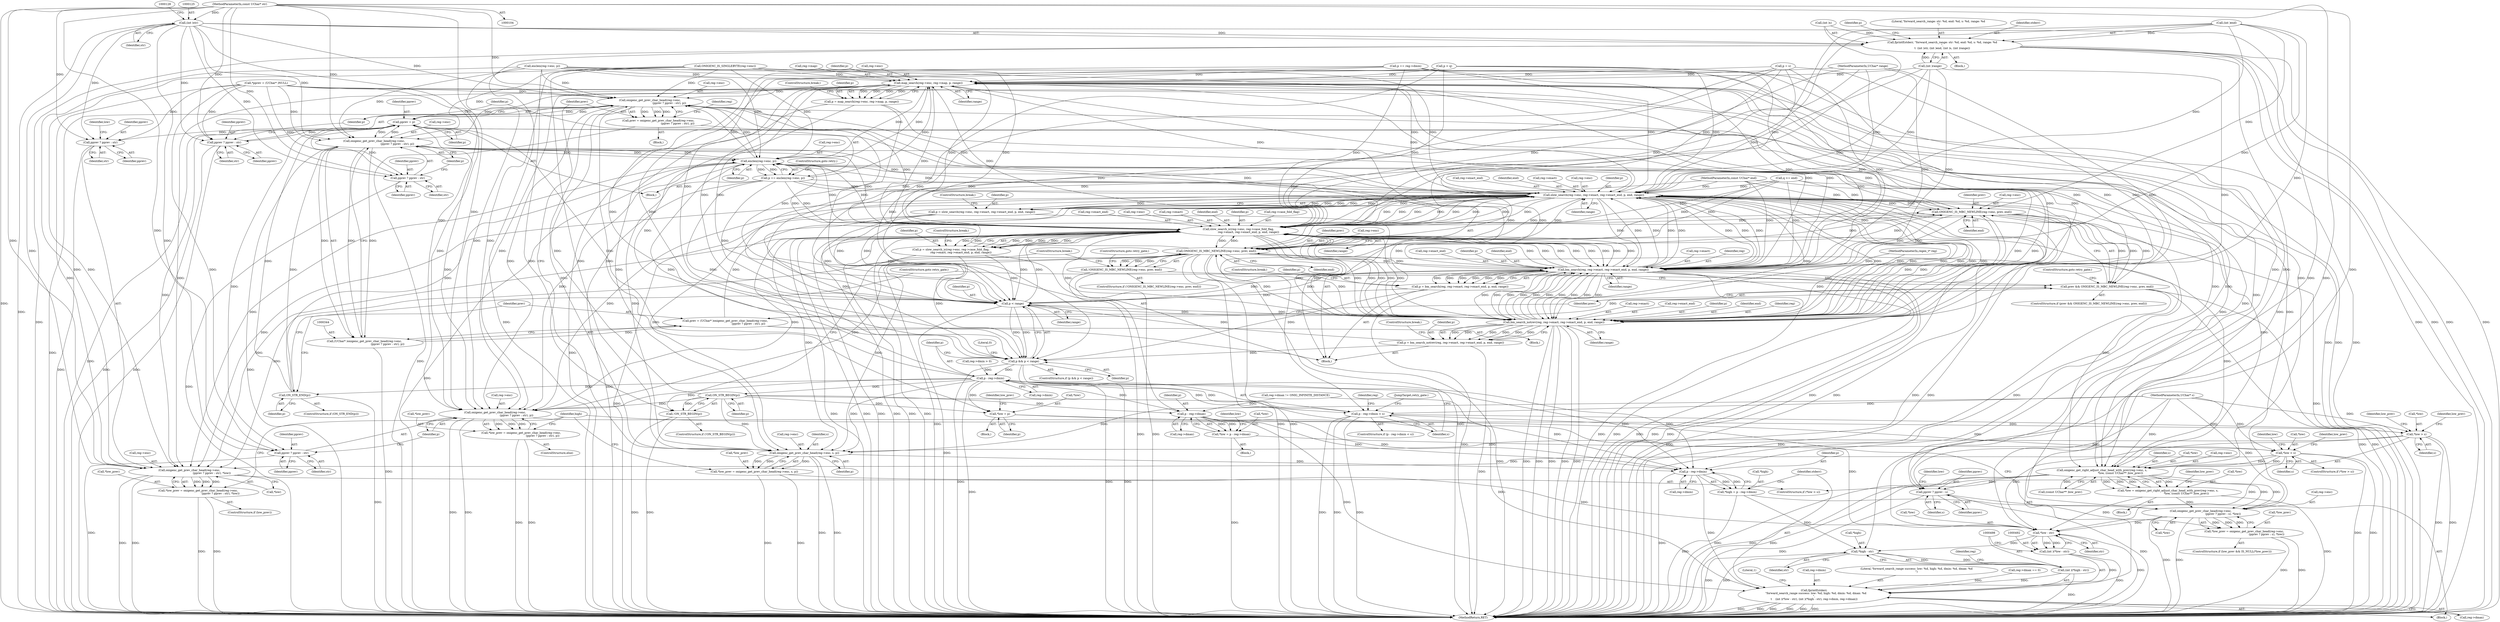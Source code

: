 digraph "1_oniguruma_b690371bbf97794b4a1d3f295d4fb9a8b05d402d@pointer" {
"1000124" [label="(Call,(int )str)"];
"1000106" [label="(MethodParameterIn,const UChar* str)"];
"1000121" [label="(Call,fprintf(stderr, \"forward_search_range: str: %d, end: %d, s: %d, range: %d\n\",\n\t  (int )str, (int )end, (int )s, (int )range))"];
"1000488" [label="(Call,fprintf(stderr,\n    \"forward_search_range success: low: %d, high: %d, dmin: %d, dmax: %d\n\",\n\t    (int )(*low - str), (int )(*high - str), reg->dmin, reg->dmax))"];
"1000317" [label="(Call,onigenc_get_prev_char_head(reg->enc,\n                                            (pprev ? pprev : str), p))"];
"1000287" [label="(Call,pprev = p)"];
"1000321" [label="(Call,pprev ? pprev : str)"];
"1000345" [label="(Call,onigenc_get_prev_char_head(reg->enc,\n                                                     (pprev ? pprev : str), p))"];
"1000292" [label="(Call,enclen(reg->enc, p))"];
"1000193" [label="(Call,slow_search(reg->enc, reg->exact, reg->exact_end, p, end, range))"];
"1000191" [label="(Call,p = slow_search(reg->enc, reg->exact, reg->exact_end, p, end, range))"];
"1000271" [label="(Call,p && p < range)"];
"1000279" [label="(Call,p - reg->dmin)"];
"1000278" [label="(Call,p - reg->dmin < s)"];
"1000382" [label="(Call,*low > s)"];
"1000389" [label="(Call,onigenc_get_prev_char_head(reg->enc, s, p))"];
"1000386" [label="(Call,*low_prev = onigenc_get_prev_char_head(reg->enc, s, p))"];
"1000483" [label="(Call,p - reg->dmin)"];
"1000480" [label="(Call,*high = p - reg->dmin)"];
"1000499" [label="(Call,*high - str)"];
"1000497" [label="(Call,(int )(*high - str))"];
"1000493" [label="(Call,*low - str)"];
"1000491" [label="(Call,(int )(*low - str))"];
"1000426" [label="(Call,*low > s)"];
"1000434" [label="(Call,onigenc_get_right_adjust_char_head_with_prev(reg->enc, s,\n                                          *low, (const UChar** )low_prev))"];
"1000431" [label="(Call,*low = onigenc_get_right_adjust_char_head_with_prev(reg->enc, s,\n                                          *low, (const UChar** )low_prev))"];
"1000453" [label="(Call,onigenc_get_prev_char_head(reg->enc,\n                                                   (pprev ? pprev : s), *low))"];
"1000450" [label="(Call,*low_prev = onigenc_get_prev_char_head(reg->enc,\n                                                   (pprev ? pprev : s), *low))"];
"1000457" [label="(Call,pprev ? pprev : s)"];
"1000470" [label="(Call,onigenc_get_prev_char_head(reg->enc,\n                                                   (pprev ? pprev : str), *low))"];
"1000467" [label="(Call,*low_prev = onigenc_get_prev_char_head(reg->enc,\n                                                   (pprev ? pprev : str), *low))"];
"1000312" [label="(Call,ON_STR_BEGIN(p))"];
"1000311" [label="(Call,!ON_STR_BEGIN(p))"];
"1000374" [label="(Call,*low = p)"];
"1000399" [label="(Call,onigenc_get_prev_char_head(reg->enc,\n                                                 (pprev ? pprev : str), p))"];
"1000396" [label="(Call,*low_prev = onigenc_get_prev_char_head(reg->enc,\n                                                 (pprev ? pprev : str), p))"];
"1000420" [label="(Call,p - reg->dmax)"];
"1000417" [label="(Call,*low = p - reg->dmax)"];
"1000338" [label="(Call,ON_STR_END(p))"];
"1000273" [label="(Call,p < range)"];
"1000210" [label="(Call,slow_search_ic(reg->enc, reg->case_fold_flag,\n                       reg->exact, reg->exact_end, p, end, range))"];
"1000208" [label="(Call,p = slow_search_ic(reg->enc, reg->case_fold_flag,\n                       reg->exact, reg->exact_end, p, end, range))"];
"1000230" [label="(Call,bm_search(reg, reg->exact, reg->exact_end, p, end, range))"];
"1000228" [label="(Call,p = bm_search(reg, reg->exact, reg->exact_end, p, end, range))"];
"1000245" [label="(Call,bm_search_notrev(reg, reg->exact, reg->exact_end, p, end, range))"];
"1000243" [label="(Call,p = bm_search_notrev(reg, reg->exact, reg->exact_end, p, end, range))"];
"1000260" [label="(Call,map_search(reg->enc, reg->map, p, range))"];
"1000258" [label="(Call,p = map_search(reg->enc, reg->map, p, range))"];
"1000328" [label="(Call,ONIGENC_IS_MBC_NEWLINE(reg->enc, prev, end))"];
"1000327" [label="(Call,!ONIGENC_IS_MBC_NEWLINE(reg->enc, prev, end))"];
"1000355" [label="(Call,prev && ONIGENC_IS_MBC_NEWLINE(reg->enc, prev, end))"];
"1000357" [label="(Call,ONIGENC_IS_MBC_NEWLINE(reg->enc, prev, end))"];
"1000290" [label="(Call,p += enclen(reg->enc, p))"];
"1000343" [label="(Call,(UChar* )onigenc_get_prev_char_head(reg->enc,\n                                                     (pprev ? pprev : str), p))"];
"1000341" [label="(Call,prev = (UChar* )onigenc_get_prev_char_head(reg->enc,\n                                                     (pprev ? pprev : str), p))"];
"1000349" [label="(Call,pprev ? pprev : str)"];
"1000403" [label="(Call,pprev ? pprev : str)"];
"1000474" [label="(Call,pprev ? pprev : str)"];
"1000315" [label="(Call,prev = onigenc_get_prev_char_head(reg->enc,\n                                            (pprev ? pprev : str), p))"];
"1000292" [label="(Call,enclen(reg->enc, p))"];
"1000326" [label="(ControlStructure,if (!ONIGENC_IS_MBC_NEWLINE(reg->enc, prev, end)))"];
"1000385" [label="(Identifier,s)"];
"1000467" [label="(Call,*low_prev = onigenc_get_prev_char_head(reg->enc,\n                                                   (pprev ? pprev : str), *low))"];
"1000243" [label="(Call,p = bm_search_notrev(reg, reg->exact, reg->exact_end, p, end, range))"];
"1000349" [label="(Call,pprev ? pprev : str)"];
"1000315" [label="(Call,prev = onigenc_get_prev_char_head(reg->enc,\n                                            (pprev ? pprev : str), p))"];
"1000258" [label="(Call,p = map_search(reg->enc, reg->map, p, range))"];
"1000462" [label="(Identifier,low)"];
"1000311" [label="(Call,!ON_STR_BEGIN(p))"];
"1000220" [label="(Call,reg->exact_end)"];
"1000362" [label="(Identifier,end)"];
"1000314" [label="(Block,)"];
"1000273" [label="(Call,p < range)"];
"1000232" [label="(Call,reg->exact)"];
"1000422" [label="(Call,reg->dmax)"];
"1000137" [label="(Identifier,p)"];
"1000270" [label="(ControlStructure,if (p && p < range))"];
"1000386" [label="(Call,*low_prev = onigenc_get_prev_char_head(reg->enc, s, p))"];
"1000381" [label="(ControlStructure,if (*low > s))"];
"1000373" [label="(Block,)"];
"1000277" [label="(ControlStructure,if (p - reg->dmin < s))"];
"1000210" [label="(Call,slow_search_ic(reg->enc, reg->case_fold_flag,\n                       reg->exact, reg->exact_end, p, end, range))"];
"1000468" [label="(Call,*low_prev)"];
"1000290" [label="(Call,p += enclen(reg->enc, p))"];
"1000271" [label="(Call,p && p < range)"];
"1000494" [label="(Call,*low)"];
"1000479" [label="(Identifier,low)"];
"1000390" [label="(Call,reg->enc)"];
"1000346" [label="(Call,reg->enc)"];
"1000460" [label="(Identifier,s)"];
"1000441" [label="(Call,(const UChar** )low_prev)"];
"1000124" [label="(Call,(int )str)"];
"1000211" [label="(Call,reg->enc)"];
"1000217" [label="(Call,reg->exact)"];
"1000404" [label="(Identifier,pprev)"];
"1000240" [label="(Identifier,range)"];
"1000461" [label="(Call,*low)"];
"1000470" [label="(Call,onigenc_get_prev_char_head(reg->enc,\n                                                   (pprev ? pprev : str), *low))"];
"1000228" [label="(Call,p = bm_search(reg, reg->exact, reg->exact_end, p, end, range))"];
"1000275" [label="(Identifier,range)"];
"1000116" [label="(Call,*pprev = (UChar* )NULL)"];
"1000241" [label="(ControlStructure,break;)"];
"1000426" [label="(Call,*low > s)"];
"1000454" [label="(Call,reg->enc)"];
"1000179" [label="(Call,enclen(reg->enc, p))"];
"1000510" [label="(Literal,1)"];
"1000313" [label="(Identifier,p)"];
"1000209" [label="(Identifier,p)"];
"1000356" [label="(Identifier,prev)"];
"1000431" [label="(Call,*low = onigenc_get_right_adjust_char_head_with_prev(reg->enc, s,\n                                          *low, (const UChar** )low_prev))"];
"1000484" [label="(Identifier,p)"];
"1000395" [label="(ControlStructure,else)"];
"1000328" [label="(Call,ONIGENC_IS_MBC_NEWLINE(reg->enc, prev, end))"];
"1000379" [label="(Identifier,low_prev)"];
"1000352" [label="(Identifier,str)"];
"1000123" [label="(Literal,\"forward_search_range: str: %d, end: %d, s: %d, range: %d\n\")"];
"1000325" [label="(Identifier,p)"];
"1000512" [label="(Literal,0)"];
"1000126" [label="(Identifier,str)"];
"1000503" [label="(Call,reg->dmin)"];
"1000287" [label="(Call,pprev = p)"];
"1000321" [label="(Call,pprev ? pprev : str)"];
"1000247" [label="(Call,reg->exact)"];
"1000334" [label="(ControlStructure,goto retry_gate;)"];
"1000335" [label="(ControlStructure,break;)"];
"1000446" [label="(Identifier,low_prev)"];
"1000297" [label="(ControlStructure,goto retry;)"];
"1000291" [label="(Identifier,p)"];
"1000513" [label="(MethodReturn,RET)"];
"1000398" [label="(Identifier,low_prev)"];
"1000496" [label="(Identifier,str)"];
"1000483" [label="(Call,p - reg->dmin)"];
"1000256" [label="(ControlStructure,break;)"];
"1000205" [label="(Identifier,range)"];
"1000206" [label="(ControlStructure,break;)"];
"1000458" [label="(Identifier,pprev)"];
"1000109" [label="(MethodParameterIn,UChar* range)"];
"1000323" [label="(Identifier,pprev)"];
"1000189" [label="(Block,)"];
"1000453" [label="(Call,onigenc_get_prev_char_head(reg->enc,\n                                                   (pprev ? pprev : s), *low))"];
"1000340" [label="(Block,)"];
"1000432" [label="(Call,*low)"];
"1000406" [label="(Identifier,str)"];
"1000457" [label="(Call,pprev ? pprev : s)"];
"1000136" [label="(Call,p = s)"];
"1000200" [label="(Call,reg->exact_end)"];
"1000488" [label="(Call,fprintf(stderr,\n    \"forward_search_range success: low: %d, high: %d, dmin: %d, dmax: %d\n\",\n\t    (int )(*low - str), (int )(*high - str), reg->dmin, reg->dmax))"];
"1000264" [label="(Call,reg->map)"];
"1000477" [label="(Identifier,str)"];
"1000245" [label="(Call,bm_search_notrev(reg, reg->exact, reg->exact_end, p, end, range))"];
"1000375" [label="(Call,*low)"];
"1000341" [label="(Call,prev = (UChar* )onigenc_get_prev_char_head(reg->enc,\n                                                     (pprev ? pprev : str), p))"];
"1000489" [label="(Identifier,stderr)"];
"1000433" [label="(Identifier,low)"];
"1000168" [label="(Call,q >= end)"];
"1000451" [label="(Call,*low_prev)"];
"1000407" [label="(Identifier,p)"];
"1000428" [label="(Identifier,low)"];
"1000400" [label="(Call,reg->enc)"];
"1000244" [label="(Identifier,p)"];
"1000272" [label="(Identifier,p)"];
"1000383" [label="(Call,*low)"];
"1000365" [label="(ControlStructure,goto retry_gate;)"];
"1000226" [label="(ControlStructure,break;)"];
"1000438" [label="(Identifier,s)"];
"1000288" [label="(Identifier,pprev)"];
"1000343" [label="(Call,(UChar* )onigenc_get_prev_char_head(reg->enc,\n                                                     (pprev ? pprev : str), p))"];
"1000192" [label="(Identifier,p)"];
"1000260" [label="(Call,map_search(reg->enc, reg->map, p, range))"];
"1000231" [label="(Identifier,reg)"];
"1000361" [label="(Identifier,prev)"];
"1000405" [label="(Identifier,pprev)"];
"1000310" [label="(ControlStructure,if (!ON_STR_BEGIN(p)))"];
"1000351" [label="(Identifier,pprev)"];
"1000425" [label="(ControlStructure,if (*low > s))"];
"1000318" [label="(Call,reg->enc)"];
"1000296" [label="(Identifier,p)"];
"1000285" [label="(Block,)"];
"1000444" [label="(ControlStructure,if (low_prev && IS_NULL(*low_prev)))"];
"1000279" [label="(Call,p - reg->dmin)"];
"1000497" [label="(Call,(int )(*high - str))"];
"1000387" [label="(Call,*low_prev)"];
"1000482" [label="(Identifier,high)"];
"1000250" [label="(Call,reg->exact_end)"];
"1000224" [label="(Identifier,end)"];
"1000330" [label="(Identifier,reg)"];
"1000490" [label="(Literal,\"forward_search_range success: low: %d, high: %d, dmin: %d, dmax: %d\n\")"];
"1000427" [label="(Call,*low)"];
"1000345" [label="(Call,onigenc_get_prev_char_head(reg->enc,\n                                                     (pprev ? pprev : str), p))"];
"1000491" [label="(Call,(int )(*low - str))"];
"1000122" [label="(Identifier,stderr)"];
"1000475" [label="(Identifier,pprev)"];
"1000281" [label="(Call,reg->dmin)"];
"1000130" [label="(Call,(int )s)"];
"1000204" [label="(Identifier,end)"];
"1000485" [label="(Call,reg->dmin)"];
"1000474" [label="(Call,pprev ? pprev : str)"];
"1000480" [label="(Call,*high = p - reg->dmin)"];
"1000337" [label="(ControlStructure,if (ON_STR_END(p)))"];
"1000465" [label="(ControlStructure,if (low_prev))"];
"1000147" [label="(Call,ONIGENC_IS_SINGLEBYTE(reg->enc))"];
"1000108" [label="(MethodParameterIn,UChar* s)"];
"1000289" [label="(Identifier,p)"];
"1000354" [label="(ControlStructure,if (prev && ONIGENC_IS_MBC_NEWLINE(reg->enc, prev, end)))"];
"1000230" [label="(Call,bm_search(reg, reg->exact, reg->exact_end, p, end, range))"];
"1000393" [label="(Identifier,s)"];
"1000300" [label="(Identifier,reg)"];
"1000133" [label="(Call,(int )range)"];
"1000107" [label="(MethodParameterIn,const UChar* end)"];
"1000127" [label="(Call,(int )end)"];
"1000421" [label="(Identifier,p)"];
"1000106" [label="(MethodParameterIn,const UChar* str)"];
"1000476" [label="(Identifier,pprev)"];
"1000269" [label="(ControlStructure,break;)"];
"1000329" [label="(Call,reg->enc)"];
"1000253" [label="(Identifier,p)"];
"1000338" [label="(Call,ON_STR_END(p))"];
"1000268" [label="(Identifier,range)"];
"1000358" [label="(Call,reg->enc)"];
"1000368" [label="(Call,reg->dmax == 0)"];
"1000274" [label="(Identifier,p)"];
"1000280" [label="(Identifier,p)"];
"1000152" [label="(Call,p += reg->dmin)"];
"1000420" [label="(Call,p - reg->dmax)"];
"1000174" [label="(Call,p < q)"];
"1000276" [label="(Block,)"];
"1000417" [label="(Call,*low = p - reg->dmax)"];
"1000317" [label="(Call,onigenc_get_prev_char_head(reg->enc,\n                                            (pprev ? pprev : str), p))"];
"1000105" [label="(MethodParameterIn,regex_t* reg)"];
"1000394" [label="(Identifier,p)"];
"1000259" [label="(Identifier,p)"];
"1000208" [label="(Call,p = slow_search_ic(reg->enc, reg->case_fold_flag,\n                       reg->exact, reg->exact_end, p, end, range))"];
"1000403" [label="(Call,pprev ? pprev : str)"];
"1000389" [label="(Call,onigenc_get_prev_char_head(reg->enc, s, p))"];
"1000121" [label="(Call,fprintf(stderr, \"forward_search_range: str: %d, end: %d, s: %d, range: %d\n\",\n\t  (int )str, (int )end, (int )s, (int )range))"];
"1000342" [label="(Identifier,prev)"];
"1000324" [label="(Identifier,str)"];
"1000254" [label="(Identifier,end)"];
"1000278" [label="(Call,p - reg->dmin < s)"];
"1000481" [label="(Call,*high)"];
"1000197" [label="(Call,reg->exact)"];
"1000439" [label="(Call,*low)"];
"1000327" [label="(Call,!ONIGENC_IS_MBC_NEWLINE(reg->enc, prev, end))"];
"1000388" [label="(Identifier,low_prev)"];
"1000382" [label="(Call,*low > s)"];
"1000355" [label="(Call,prev && ONIGENC_IS_MBC_NEWLINE(reg->enc, prev, end))"];
"1000374" [label="(Call,*low = p)"];
"1000316" [label="(Identifier,prev)"];
"1000500" [label="(Call,*high)"];
"1000246" [label="(Identifier,reg)"];
"1000267" [label="(Identifier,p)"];
"1000411" [label="(Call,reg->dmax != ONIG_INFINITE_DISTANCE)"];
"1000191" [label="(Call,p = slow_search(reg->enc, reg->exact, reg->exact_end, p, end, range))"];
"1000223" [label="(Identifier,p)"];
"1000194" [label="(Call,reg->enc)"];
"1000478" [label="(Call,*low)"];
"1000416" [label="(Block,)"];
"1000332" [label="(Identifier,prev)"];
"1000284" [label="(Identifier,s)"];
"1000225" [label="(Identifier,range)"];
"1000499" [label="(Call,*high - str)"];
"1000502" [label="(Identifier,str)"];
"1000140" [label="(Call,reg->dmin > 0)"];
"1000286" [label="(JumpTarget,retry_gate:)"];
"1000466" [label="(Identifier,low_prev)"];
"1000113" [label="(Block,)"];
"1000504" [label="(Identifier,reg)"];
"1000471" [label="(Call,reg->enc)"];
"1000353" [label="(Identifier,p)"];
"1000418" [label="(Call,*low)"];
"1000214" [label="(Call,reg->case_fold_flag)"];
"1000203" [label="(Identifier,p)"];
"1000312" [label="(Call,ON_STR_BEGIN(p))"];
"1000396" [label="(Call,*low_prev = onigenc_get_prev_char_head(reg->enc,\n                                                 (pprev ? pprev : str), p))"];
"1000229" [label="(Identifier,p)"];
"1000506" [label="(Call,reg->dmax)"];
"1000293" [label="(Call,reg->enc)"];
"1000377" [label="(Identifier,p)"];
"1000255" [label="(Identifier,range)"];
"1000429" [label="(Identifier,s)"];
"1000322" [label="(Identifier,pprev)"];
"1000235" [label="(Call,reg->exact_end)"];
"1000397" [label="(Call,*low_prev)"];
"1000350" [label="(Identifier,pprev)"];
"1000493" [label="(Call,*low - str)"];
"1000399" [label="(Call,onigenc_get_prev_char_head(reg->enc,\n                                                 (pprev ? pprev : str), p))"];
"1000434" [label="(Call,onigenc_get_right_adjust_char_head_with_prev(reg->enc, s,\n                                          *low, (const UChar** )low_prev))"];
"1000238" [label="(Identifier,p)"];
"1000450" [label="(Call,*low_prev = onigenc_get_prev_char_head(reg->enc,\n                                                   (pprev ? pprev : s), *low))"];
"1000430" [label="(Block,)"];
"1000261" [label="(Call,reg->enc)"];
"1000357" [label="(Call,ONIGENC_IS_MBC_NEWLINE(reg->enc, prev, end))"];
"1000333" [label="(Identifier,end)"];
"1000339" [label="(Identifier,p)"];
"1000459" [label="(Identifier,pprev)"];
"1000193" [label="(Call,slow_search(reg->enc, reg->exact, reg->exact_end, p, end, range))"];
"1000363" [label="(ControlStructure,goto retry_gate;)"];
"1000435" [label="(Call,reg->enc)"];
"1000239" [label="(Identifier,end)"];
"1000124" -> "1000121"  [label="AST: "];
"1000124" -> "1000126"  [label="CFG: "];
"1000125" -> "1000124"  [label="AST: "];
"1000126" -> "1000124"  [label="AST: "];
"1000128" -> "1000124"  [label="CFG: "];
"1000124" -> "1000513"  [label="DDG: "];
"1000124" -> "1000121"  [label="DDG: "];
"1000106" -> "1000124"  [label="DDG: "];
"1000124" -> "1000317"  [label="DDG: "];
"1000124" -> "1000321"  [label="DDG: "];
"1000124" -> "1000345"  [label="DDG: "];
"1000124" -> "1000349"  [label="DDG: "];
"1000124" -> "1000399"  [label="DDG: "];
"1000124" -> "1000403"  [label="DDG: "];
"1000124" -> "1000470"  [label="DDG: "];
"1000124" -> "1000474"  [label="DDG: "];
"1000124" -> "1000493"  [label="DDG: "];
"1000106" -> "1000104"  [label="AST: "];
"1000106" -> "1000513"  [label="DDG: "];
"1000106" -> "1000317"  [label="DDG: "];
"1000106" -> "1000321"  [label="DDG: "];
"1000106" -> "1000345"  [label="DDG: "];
"1000106" -> "1000349"  [label="DDG: "];
"1000106" -> "1000399"  [label="DDG: "];
"1000106" -> "1000403"  [label="DDG: "];
"1000106" -> "1000470"  [label="DDG: "];
"1000106" -> "1000474"  [label="DDG: "];
"1000106" -> "1000493"  [label="DDG: "];
"1000106" -> "1000499"  [label="DDG: "];
"1000121" -> "1000113"  [label="AST: "];
"1000121" -> "1000133"  [label="CFG: "];
"1000122" -> "1000121"  [label="AST: "];
"1000123" -> "1000121"  [label="AST: "];
"1000127" -> "1000121"  [label="AST: "];
"1000130" -> "1000121"  [label="AST: "];
"1000133" -> "1000121"  [label="AST: "];
"1000137" -> "1000121"  [label="CFG: "];
"1000121" -> "1000513"  [label="DDG: "];
"1000121" -> "1000513"  [label="DDG: "];
"1000121" -> "1000513"  [label="DDG: "];
"1000121" -> "1000513"  [label="DDG: "];
"1000121" -> "1000513"  [label="DDG: "];
"1000121" -> "1000513"  [label="DDG: "];
"1000127" -> "1000121"  [label="DDG: "];
"1000130" -> "1000121"  [label="DDG: "];
"1000133" -> "1000121"  [label="DDG: "];
"1000121" -> "1000488"  [label="DDG: "];
"1000488" -> "1000276"  [label="AST: "];
"1000488" -> "1000506"  [label="CFG: "];
"1000489" -> "1000488"  [label="AST: "];
"1000490" -> "1000488"  [label="AST: "];
"1000491" -> "1000488"  [label="AST: "];
"1000497" -> "1000488"  [label="AST: "];
"1000503" -> "1000488"  [label="AST: "];
"1000506" -> "1000488"  [label="AST: "];
"1000510" -> "1000488"  [label="CFG: "];
"1000488" -> "1000513"  [label="DDG: "];
"1000488" -> "1000513"  [label="DDG: "];
"1000488" -> "1000513"  [label="DDG: "];
"1000488" -> "1000513"  [label="DDG: "];
"1000488" -> "1000513"  [label="DDG: "];
"1000488" -> "1000513"  [label="DDG: "];
"1000491" -> "1000488"  [label="DDG: "];
"1000497" -> "1000488"  [label="DDG: "];
"1000483" -> "1000488"  [label="DDG: "];
"1000368" -> "1000488"  [label="DDG: "];
"1000411" -> "1000488"  [label="DDG: "];
"1000420" -> "1000488"  [label="DDG: "];
"1000317" -> "1000315"  [label="AST: "];
"1000317" -> "1000325"  [label="CFG: "];
"1000318" -> "1000317"  [label="AST: "];
"1000321" -> "1000317"  [label="AST: "];
"1000325" -> "1000317"  [label="AST: "];
"1000315" -> "1000317"  [label="CFG: "];
"1000317" -> "1000513"  [label="DDG: "];
"1000317" -> "1000287"  [label="DDG: "];
"1000317" -> "1000292"  [label="DDG: "];
"1000317" -> "1000315"  [label="DDG: "];
"1000317" -> "1000315"  [label="DDG: "];
"1000317" -> "1000315"  [label="DDG: "];
"1000193" -> "1000317"  [label="DDG: "];
"1000292" -> "1000317"  [label="DDG: "];
"1000179" -> "1000317"  [label="DDG: "];
"1000147" -> "1000317"  [label="DDG: "];
"1000210" -> "1000317"  [label="DDG: "];
"1000260" -> "1000317"  [label="DDG: "];
"1000116" -> "1000317"  [label="DDG: "];
"1000287" -> "1000317"  [label="DDG: "];
"1000312" -> "1000317"  [label="DDG: "];
"1000317" -> "1000328"  [label="DDG: "];
"1000317" -> "1000374"  [label="DDG: "];
"1000317" -> "1000389"  [label="DDG: "];
"1000317" -> "1000399"  [label="DDG: "];
"1000317" -> "1000420"  [label="DDG: "];
"1000317" -> "1000483"  [label="DDG: "];
"1000287" -> "1000285"  [label="AST: "];
"1000287" -> "1000289"  [label="CFG: "];
"1000288" -> "1000287"  [label="AST: "];
"1000289" -> "1000287"  [label="AST: "];
"1000291" -> "1000287"  [label="CFG: "];
"1000287" -> "1000513"  [label="DDG: "];
"1000338" -> "1000287"  [label="DDG: "];
"1000279" -> "1000287"  [label="DDG: "];
"1000345" -> "1000287"  [label="DDG: "];
"1000287" -> "1000321"  [label="DDG: "];
"1000287" -> "1000345"  [label="DDG: "];
"1000287" -> "1000349"  [label="DDG: "];
"1000287" -> "1000399"  [label="DDG: "];
"1000287" -> "1000403"  [label="DDG: "];
"1000287" -> "1000453"  [label="DDG: "];
"1000287" -> "1000457"  [label="DDG: "];
"1000287" -> "1000470"  [label="DDG: "];
"1000287" -> "1000474"  [label="DDG: "];
"1000321" -> "1000323"  [label="CFG: "];
"1000321" -> "1000324"  [label="CFG: "];
"1000322" -> "1000321"  [label="AST: "];
"1000323" -> "1000321"  [label="AST: "];
"1000324" -> "1000321"  [label="AST: "];
"1000325" -> "1000321"  [label="CFG: "];
"1000321" -> "1000513"  [label="DDG: "];
"1000321" -> "1000513"  [label="DDG: "];
"1000116" -> "1000321"  [label="DDG: "];
"1000345" -> "1000343"  [label="AST: "];
"1000345" -> "1000353"  [label="CFG: "];
"1000346" -> "1000345"  [label="AST: "];
"1000349" -> "1000345"  [label="AST: "];
"1000353" -> "1000345"  [label="AST: "];
"1000343" -> "1000345"  [label="CFG: "];
"1000345" -> "1000513"  [label="DDG: "];
"1000345" -> "1000292"  [label="DDG: "];
"1000345" -> "1000292"  [label="DDG: "];
"1000345" -> "1000343"  [label="DDG: "];
"1000345" -> "1000343"  [label="DDG: "];
"1000345" -> "1000343"  [label="DDG: "];
"1000193" -> "1000345"  [label="DDG: "];
"1000292" -> "1000345"  [label="DDG: "];
"1000179" -> "1000345"  [label="DDG: "];
"1000147" -> "1000345"  [label="DDG: "];
"1000210" -> "1000345"  [label="DDG: "];
"1000260" -> "1000345"  [label="DDG: "];
"1000116" -> "1000345"  [label="DDG: "];
"1000338" -> "1000345"  [label="DDG: "];
"1000345" -> "1000357"  [label="DDG: "];
"1000292" -> "1000290"  [label="AST: "];
"1000292" -> "1000296"  [label="CFG: "];
"1000293" -> "1000292"  [label="AST: "];
"1000296" -> "1000292"  [label="AST: "];
"1000290" -> "1000292"  [label="CFG: "];
"1000292" -> "1000513"  [label="DDG: "];
"1000292" -> "1000193"  [label="DDG: "];
"1000292" -> "1000210"  [label="DDG: "];
"1000292" -> "1000260"  [label="DDG: "];
"1000292" -> "1000290"  [label="DDG: "];
"1000292" -> "1000290"  [label="DDG: "];
"1000193" -> "1000292"  [label="DDG: "];
"1000179" -> "1000292"  [label="DDG: "];
"1000147" -> "1000292"  [label="DDG: "];
"1000210" -> "1000292"  [label="DDG: "];
"1000357" -> "1000292"  [label="DDG: "];
"1000328" -> "1000292"  [label="DDG: "];
"1000260" -> "1000292"  [label="DDG: "];
"1000338" -> "1000292"  [label="DDG: "];
"1000279" -> "1000292"  [label="DDG: "];
"1000292" -> "1000389"  [label="DDG: "];
"1000292" -> "1000399"  [label="DDG: "];
"1000292" -> "1000434"  [label="DDG: "];
"1000292" -> "1000470"  [label="DDG: "];
"1000193" -> "1000191"  [label="AST: "];
"1000193" -> "1000205"  [label="CFG: "];
"1000194" -> "1000193"  [label="AST: "];
"1000197" -> "1000193"  [label="AST: "];
"1000200" -> "1000193"  [label="AST: "];
"1000203" -> "1000193"  [label="AST: "];
"1000204" -> "1000193"  [label="AST: "];
"1000205" -> "1000193"  [label="AST: "];
"1000191" -> "1000193"  [label="CFG: "];
"1000193" -> "1000513"  [label="DDG: "];
"1000193" -> "1000513"  [label="DDG: "];
"1000193" -> "1000513"  [label="DDG: "];
"1000193" -> "1000513"  [label="DDG: "];
"1000193" -> "1000513"  [label="DDG: "];
"1000193" -> "1000191"  [label="DDG: "];
"1000193" -> "1000191"  [label="DDG: "];
"1000193" -> "1000191"  [label="DDG: "];
"1000193" -> "1000191"  [label="DDG: "];
"1000193" -> "1000191"  [label="DDG: "];
"1000193" -> "1000191"  [label="DDG: "];
"1000179" -> "1000193"  [label="DDG: "];
"1000147" -> "1000193"  [label="DDG: "];
"1000210" -> "1000193"  [label="DDG: "];
"1000210" -> "1000193"  [label="DDG: "];
"1000210" -> "1000193"  [label="DDG: "];
"1000210" -> "1000193"  [label="DDG: "];
"1000245" -> "1000193"  [label="DDG: "];
"1000245" -> "1000193"  [label="DDG: "];
"1000245" -> "1000193"  [label="DDG: "];
"1000245" -> "1000193"  [label="DDG: "];
"1000230" -> "1000193"  [label="DDG: "];
"1000230" -> "1000193"  [label="DDG: "];
"1000230" -> "1000193"  [label="DDG: "];
"1000230" -> "1000193"  [label="DDG: "];
"1000290" -> "1000193"  [label="DDG: "];
"1000152" -> "1000193"  [label="DDG: "];
"1000136" -> "1000193"  [label="DDG: "];
"1000174" -> "1000193"  [label="DDG: "];
"1000328" -> "1000193"  [label="DDG: "];
"1000127" -> "1000193"  [label="DDG: "];
"1000357" -> "1000193"  [label="DDG: "];
"1000168" -> "1000193"  [label="DDG: "];
"1000107" -> "1000193"  [label="DDG: "];
"1000273" -> "1000193"  [label="DDG: "];
"1000260" -> "1000193"  [label="DDG: "];
"1000133" -> "1000193"  [label="DDG: "];
"1000109" -> "1000193"  [label="DDG: "];
"1000193" -> "1000210"  [label="DDG: "];
"1000193" -> "1000210"  [label="DDG: "];
"1000193" -> "1000210"  [label="DDG: "];
"1000193" -> "1000210"  [label="DDG: "];
"1000193" -> "1000230"  [label="DDG: "];
"1000193" -> "1000230"  [label="DDG: "];
"1000193" -> "1000230"  [label="DDG: "];
"1000193" -> "1000230"  [label="DDG: "];
"1000193" -> "1000245"  [label="DDG: "];
"1000193" -> "1000245"  [label="DDG: "];
"1000193" -> "1000245"  [label="DDG: "];
"1000193" -> "1000245"  [label="DDG: "];
"1000193" -> "1000260"  [label="DDG: "];
"1000193" -> "1000273"  [label="DDG: "];
"1000193" -> "1000328"  [label="DDG: "];
"1000193" -> "1000357"  [label="DDG: "];
"1000193" -> "1000389"  [label="DDG: "];
"1000193" -> "1000399"  [label="DDG: "];
"1000193" -> "1000434"  [label="DDG: "];
"1000193" -> "1000470"  [label="DDG: "];
"1000191" -> "1000189"  [label="AST: "];
"1000192" -> "1000191"  [label="AST: "];
"1000206" -> "1000191"  [label="CFG: "];
"1000191" -> "1000513"  [label="DDG: "];
"1000191" -> "1000271"  [label="DDG: "];
"1000191" -> "1000273"  [label="DDG: "];
"1000271" -> "1000270"  [label="AST: "];
"1000271" -> "1000272"  [label="CFG: "];
"1000271" -> "1000273"  [label="CFG: "];
"1000272" -> "1000271"  [label="AST: "];
"1000273" -> "1000271"  [label="AST: "];
"1000280" -> "1000271"  [label="CFG: "];
"1000512" -> "1000271"  [label="CFG: "];
"1000271" -> "1000513"  [label="DDG: "];
"1000271" -> "1000513"  [label="DDG: "];
"1000271" -> "1000513"  [label="DDG: "];
"1000258" -> "1000271"  [label="DDG: "];
"1000290" -> "1000271"  [label="DDG: "];
"1000208" -> "1000271"  [label="DDG: "];
"1000228" -> "1000271"  [label="DDG: "];
"1000273" -> "1000271"  [label="DDG: "];
"1000273" -> "1000271"  [label="DDG: "];
"1000152" -> "1000271"  [label="DDG: "];
"1000243" -> "1000271"  [label="DDG: "];
"1000136" -> "1000271"  [label="DDG: "];
"1000174" -> "1000271"  [label="DDG: "];
"1000271" -> "1000279"  [label="DDG: "];
"1000279" -> "1000278"  [label="AST: "];
"1000279" -> "1000281"  [label="CFG: "];
"1000280" -> "1000279"  [label="AST: "];
"1000281" -> "1000279"  [label="AST: "];
"1000284" -> "1000279"  [label="CFG: "];
"1000279" -> "1000513"  [label="DDG: "];
"1000279" -> "1000278"  [label="DDG: "];
"1000279" -> "1000278"  [label="DDG: "];
"1000140" -> "1000279"  [label="DDG: "];
"1000279" -> "1000312"  [label="DDG: "];
"1000279" -> "1000338"  [label="DDG: "];
"1000279" -> "1000374"  [label="DDG: "];
"1000279" -> "1000389"  [label="DDG: "];
"1000279" -> "1000399"  [label="DDG: "];
"1000279" -> "1000420"  [label="DDG: "];
"1000279" -> "1000483"  [label="DDG: "];
"1000279" -> "1000483"  [label="DDG: "];
"1000278" -> "1000277"  [label="AST: "];
"1000278" -> "1000284"  [label="CFG: "];
"1000284" -> "1000278"  [label="AST: "];
"1000286" -> "1000278"  [label="CFG: "];
"1000300" -> "1000278"  [label="CFG: "];
"1000278" -> "1000513"  [label="DDG: "];
"1000278" -> "1000513"  [label="DDG: "];
"1000278" -> "1000513"  [label="DDG: "];
"1000108" -> "1000278"  [label="DDG: "];
"1000130" -> "1000278"  [label="DDG: "];
"1000278" -> "1000382"  [label="DDG: "];
"1000278" -> "1000426"  [label="DDG: "];
"1000382" -> "1000381"  [label="AST: "];
"1000382" -> "1000385"  [label="CFG: "];
"1000383" -> "1000382"  [label="AST: "];
"1000385" -> "1000382"  [label="AST: "];
"1000388" -> "1000382"  [label="CFG: "];
"1000398" -> "1000382"  [label="CFG: "];
"1000382" -> "1000513"  [label="DDG: "];
"1000382" -> "1000513"  [label="DDG: "];
"1000374" -> "1000382"  [label="DDG: "];
"1000108" -> "1000382"  [label="DDG: "];
"1000382" -> "1000389"  [label="DDG: "];
"1000382" -> "1000493"  [label="DDG: "];
"1000389" -> "1000386"  [label="AST: "];
"1000389" -> "1000394"  [label="CFG: "];
"1000390" -> "1000389"  [label="AST: "];
"1000393" -> "1000389"  [label="AST: "];
"1000394" -> "1000389"  [label="AST: "];
"1000386" -> "1000389"  [label="CFG: "];
"1000389" -> "1000513"  [label="DDG: "];
"1000389" -> "1000513"  [label="DDG: "];
"1000389" -> "1000386"  [label="DDG: "];
"1000389" -> "1000386"  [label="DDG: "];
"1000389" -> "1000386"  [label="DDG: "];
"1000179" -> "1000389"  [label="DDG: "];
"1000147" -> "1000389"  [label="DDG: "];
"1000328" -> "1000389"  [label="DDG: "];
"1000210" -> "1000389"  [label="DDG: "];
"1000260" -> "1000389"  [label="DDG: "];
"1000108" -> "1000389"  [label="DDG: "];
"1000312" -> "1000389"  [label="DDG: "];
"1000389" -> "1000483"  [label="DDG: "];
"1000386" -> "1000381"  [label="AST: "];
"1000387" -> "1000386"  [label="AST: "];
"1000482" -> "1000386"  [label="CFG: "];
"1000386" -> "1000513"  [label="DDG: "];
"1000386" -> "1000513"  [label="DDG: "];
"1000483" -> "1000480"  [label="AST: "];
"1000483" -> "1000485"  [label="CFG: "];
"1000484" -> "1000483"  [label="AST: "];
"1000485" -> "1000483"  [label="AST: "];
"1000480" -> "1000483"  [label="CFG: "];
"1000483" -> "1000513"  [label="DDG: "];
"1000483" -> "1000480"  [label="DDG: "];
"1000483" -> "1000480"  [label="DDG: "];
"1000312" -> "1000483"  [label="DDG: "];
"1000399" -> "1000483"  [label="DDG: "];
"1000420" -> "1000483"  [label="DDG: "];
"1000480" -> "1000276"  [label="AST: "];
"1000481" -> "1000480"  [label="AST: "];
"1000489" -> "1000480"  [label="CFG: "];
"1000480" -> "1000513"  [label="DDG: "];
"1000480" -> "1000499"  [label="DDG: "];
"1000499" -> "1000497"  [label="AST: "];
"1000499" -> "1000502"  [label="CFG: "];
"1000500" -> "1000499"  [label="AST: "];
"1000502" -> "1000499"  [label="AST: "];
"1000497" -> "1000499"  [label="CFG: "];
"1000499" -> "1000513"  [label="DDG: "];
"1000499" -> "1000513"  [label="DDG: "];
"1000499" -> "1000497"  [label="DDG: "];
"1000499" -> "1000497"  [label="DDG: "];
"1000493" -> "1000499"  [label="DDG: "];
"1000498" -> "1000497"  [label="AST: "];
"1000504" -> "1000497"  [label="CFG: "];
"1000497" -> "1000513"  [label="DDG: "];
"1000493" -> "1000491"  [label="AST: "];
"1000493" -> "1000496"  [label="CFG: "];
"1000494" -> "1000493"  [label="AST: "];
"1000496" -> "1000493"  [label="AST: "];
"1000491" -> "1000493"  [label="CFG: "];
"1000493" -> "1000513"  [label="DDG: "];
"1000493" -> "1000491"  [label="DDG: "];
"1000493" -> "1000491"  [label="DDG: "];
"1000453" -> "1000493"  [label="DDG: "];
"1000374" -> "1000493"  [label="DDG: "];
"1000426" -> "1000493"  [label="DDG: "];
"1000431" -> "1000493"  [label="DDG: "];
"1000470" -> "1000493"  [label="DDG: "];
"1000492" -> "1000491"  [label="AST: "];
"1000498" -> "1000491"  [label="CFG: "];
"1000491" -> "1000513"  [label="DDG: "];
"1000426" -> "1000425"  [label="AST: "];
"1000426" -> "1000429"  [label="CFG: "];
"1000427" -> "1000426"  [label="AST: "];
"1000429" -> "1000426"  [label="AST: "];
"1000433" -> "1000426"  [label="CFG: "];
"1000466" -> "1000426"  [label="CFG: "];
"1000426" -> "1000513"  [label="DDG: "];
"1000426" -> "1000513"  [label="DDG: "];
"1000417" -> "1000426"  [label="DDG: "];
"1000108" -> "1000426"  [label="DDG: "];
"1000426" -> "1000434"  [label="DDG: "];
"1000426" -> "1000434"  [label="DDG: "];
"1000426" -> "1000470"  [label="DDG: "];
"1000434" -> "1000431"  [label="AST: "];
"1000434" -> "1000441"  [label="CFG: "];
"1000435" -> "1000434"  [label="AST: "];
"1000438" -> "1000434"  [label="AST: "];
"1000439" -> "1000434"  [label="AST: "];
"1000441" -> "1000434"  [label="AST: "];
"1000431" -> "1000434"  [label="CFG: "];
"1000434" -> "1000513"  [label="DDG: "];
"1000434" -> "1000513"  [label="DDG: "];
"1000434" -> "1000513"  [label="DDG: "];
"1000434" -> "1000431"  [label="DDG: "];
"1000434" -> "1000431"  [label="DDG: "];
"1000434" -> "1000431"  [label="DDG: "];
"1000434" -> "1000431"  [label="DDG: "];
"1000179" -> "1000434"  [label="DDG: "];
"1000147" -> "1000434"  [label="DDG: "];
"1000328" -> "1000434"  [label="DDG: "];
"1000210" -> "1000434"  [label="DDG: "];
"1000260" -> "1000434"  [label="DDG: "];
"1000108" -> "1000434"  [label="DDG: "];
"1000441" -> "1000434"  [label="DDG: "];
"1000434" -> "1000453"  [label="DDG: "];
"1000434" -> "1000453"  [label="DDG: "];
"1000434" -> "1000457"  [label="DDG: "];
"1000431" -> "1000430"  [label="AST: "];
"1000432" -> "1000431"  [label="AST: "];
"1000446" -> "1000431"  [label="CFG: "];
"1000431" -> "1000513"  [label="DDG: "];
"1000431" -> "1000453"  [label="DDG: "];
"1000453" -> "1000450"  [label="AST: "];
"1000453" -> "1000461"  [label="CFG: "];
"1000454" -> "1000453"  [label="AST: "];
"1000457" -> "1000453"  [label="AST: "];
"1000461" -> "1000453"  [label="AST: "];
"1000450" -> "1000453"  [label="CFG: "];
"1000453" -> "1000513"  [label="DDG: "];
"1000453" -> "1000513"  [label="DDG: "];
"1000453" -> "1000450"  [label="DDG: "];
"1000453" -> "1000450"  [label="DDG: "];
"1000453" -> "1000450"  [label="DDG: "];
"1000116" -> "1000453"  [label="DDG: "];
"1000108" -> "1000453"  [label="DDG: "];
"1000450" -> "1000444"  [label="AST: "];
"1000451" -> "1000450"  [label="AST: "];
"1000482" -> "1000450"  [label="CFG: "];
"1000450" -> "1000513"  [label="DDG: "];
"1000450" -> "1000513"  [label="DDG: "];
"1000457" -> "1000459"  [label="CFG: "];
"1000457" -> "1000460"  [label="CFG: "];
"1000458" -> "1000457"  [label="AST: "];
"1000459" -> "1000457"  [label="AST: "];
"1000460" -> "1000457"  [label="AST: "];
"1000462" -> "1000457"  [label="CFG: "];
"1000457" -> "1000513"  [label="DDG: "];
"1000457" -> "1000513"  [label="DDG: "];
"1000116" -> "1000457"  [label="DDG: "];
"1000108" -> "1000457"  [label="DDG: "];
"1000470" -> "1000467"  [label="AST: "];
"1000470" -> "1000478"  [label="CFG: "];
"1000471" -> "1000470"  [label="AST: "];
"1000474" -> "1000470"  [label="AST: "];
"1000478" -> "1000470"  [label="AST: "];
"1000467" -> "1000470"  [label="CFG: "];
"1000470" -> "1000513"  [label="DDG: "];
"1000470" -> "1000513"  [label="DDG: "];
"1000470" -> "1000467"  [label="DDG: "];
"1000470" -> "1000467"  [label="DDG: "];
"1000470" -> "1000467"  [label="DDG: "];
"1000179" -> "1000470"  [label="DDG: "];
"1000147" -> "1000470"  [label="DDG: "];
"1000328" -> "1000470"  [label="DDG: "];
"1000210" -> "1000470"  [label="DDG: "];
"1000260" -> "1000470"  [label="DDG: "];
"1000116" -> "1000470"  [label="DDG: "];
"1000467" -> "1000465"  [label="AST: "];
"1000468" -> "1000467"  [label="AST: "];
"1000482" -> "1000467"  [label="CFG: "];
"1000467" -> "1000513"  [label="DDG: "];
"1000467" -> "1000513"  [label="DDG: "];
"1000312" -> "1000311"  [label="AST: "];
"1000312" -> "1000313"  [label="CFG: "];
"1000313" -> "1000312"  [label="AST: "];
"1000311" -> "1000312"  [label="CFG: "];
"1000312" -> "1000311"  [label="DDG: "];
"1000312" -> "1000374"  [label="DDG: "];
"1000312" -> "1000399"  [label="DDG: "];
"1000312" -> "1000420"  [label="DDG: "];
"1000311" -> "1000310"  [label="AST: "];
"1000316" -> "1000311"  [label="CFG: "];
"1000335" -> "1000311"  [label="CFG: "];
"1000311" -> "1000513"  [label="DDG: "];
"1000311" -> "1000513"  [label="DDG: "];
"1000374" -> "1000373"  [label="AST: "];
"1000374" -> "1000377"  [label="CFG: "];
"1000375" -> "1000374"  [label="AST: "];
"1000377" -> "1000374"  [label="AST: "];
"1000379" -> "1000374"  [label="CFG: "];
"1000399" -> "1000396"  [label="AST: "];
"1000399" -> "1000407"  [label="CFG: "];
"1000400" -> "1000399"  [label="AST: "];
"1000403" -> "1000399"  [label="AST: "];
"1000407" -> "1000399"  [label="AST: "];
"1000396" -> "1000399"  [label="CFG: "];
"1000399" -> "1000513"  [label="DDG: "];
"1000399" -> "1000513"  [label="DDG: "];
"1000399" -> "1000396"  [label="DDG: "];
"1000399" -> "1000396"  [label="DDG: "];
"1000399" -> "1000396"  [label="DDG: "];
"1000179" -> "1000399"  [label="DDG: "];
"1000147" -> "1000399"  [label="DDG: "];
"1000328" -> "1000399"  [label="DDG: "];
"1000210" -> "1000399"  [label="DDG: "];
"1000260" -> "1000399"  [label="DDG: "];
"1000116" -> "1000399"  [label="DDG: "];
"1000396" -> "1000395"  [label="AST: "];
"1000397" -> "1000396"  [label="AST: "];
"1000482" -> "1000396"  [label="CFG: "];
"1000396" -> "1000513"  [label="DDG: "];
"1000396" -> "1000513"  [label="DDG: "];
"1000420" -> "1000417"  [label="AST: "];
"1000420" -> "1000422"  [label="CFG: "];
"1000421" -> "1000420"  [label="AST: "];
"1000422" -> "1000420"  [label="AST: "];
"1000417" -> "1000420"  [label="CFG: "];
"1000420" -> "1000417"  [label="DDG: "];
"1000420" -> "1000417"  [label="DDG: "];
"1000411" -> "1000420"  [label="DDG: "];
"1000417" -> "1000416"  [label="AST: "];
"1000418" -> "1000417"  [label="AST: "];
"1000428" -> "1000417"  [label="CFG: "];
"1000417" -> "1000513"  [label="DDG: "];
"1000338" -> "1000337"  [label="AST: "];
"1000338" -> "1000339"  [label="CFG: "];
"1000339" -> "1000338"  [label="AST: "];
"1000342" -> "1000338"  [label="CFG: "];
"1000365" -> "1000338"  [label="CFG: "];
"1000338" -> "1000513"  [label="DDG: "];
"1000273" -> "1000275"  [label="CFG: "];
"1000274" -> "1000273"  [label="AST: "];
"1000275" -> "1000273"  [label="AST: "];
"1000273" -> "1000513"  [label="DDG: "];
"1000273" -> "1000210"  [label="DDG: "];
"1000273" -> "1000230"  [label="DDG: "];
"1000273" -> "1000245"  [label="DDG: "];
"1000273" -> "1000260"  [label="DDG: "];
"1000258" -> "1000273"  [label="DDG: "];
"1000290" -> "1000273"  [label="DDG: "];
"1000208" -> "1000273"  [label="DDG: "];
"1000228" -> "1000273"  [label="DDG: "];
"1000152" -> "1000273"  [label="DDG: "];
"1000243" -> "1000273"  [label="DDG: "];
"1000136" -> "1000273"  [label="DDG: "];
"1000174" -> "1000273"  [label="DDG: "];
"1000210" -> "1000273"  [label="DDG: "];
"1000245" -> "1000273"  [label="DDG: "];
"1000230" -> "1000273"  [label="DDG: "];
"1000260" -> "1000273"  [label="DDG: "];
"1000133" -> "1000273"  [label="DDG: "];
"1000109" -> "1000273"  [label="DDG: "];
"1000210" -> "1000208"  [label="AST: "];
"1000210" -> "1000225"  [label="CFG: "];
"1000211" -> "1000210"  [label="AST: "];
"1000214" -> "1000210"  [label="AST: "];
"1000217" -> "1000210"  [label="AST: "];
"1000220" -> "1000210"  [label="AST: "];
"1000223" -> "1000210"  [label="AST: "];
"1000224" -> "1000210"  [label="AST: "];
"1000225" -> "1000210"  [label="AST: "];
"1000208" -> "1000210"  [label="CFG: "];
"1000210" -> "1000513"  [label="DDG: "];
"1000210" -> "1000513"  [label="DDG: "];
"1000210" -> "1000513"  [label="DDG: "];
"1000210" -> "1000513"  [label="DDG: "];
"1000210" -> "1000513"  [label="DDG: "];
"1000210" -> "1000513"  [label="DDG: "];
"1000210" -> "1000208"  [label="DDG: "];
"1000210" -> "1000208"  [label="DDG: "];
"1000210" -> "1000208"  [label="DDG: "];
"1000210" -> "1000208"  [label="DDG: "];
"1000210" -> "1000208"  [label="DDG: "];
"1000210" -> "1000208"  [label="DDG: "];
"1000210" -> "1000208"  [label="DDG: "];
"1000179" -> "1000210"  [label="DDG: "];
"1000147" -> "1000210"  [label="DDG: "];
"1000245" -> "1000210"  [label="DDG: "];
"1000245" -> "1000210"  [label="DDG: "];
"1000245" -> "1000210"  [label="DDG: "];
"1000245" -> "1000210"  [label="DDG: "];
"1000230" -> "1000210"  [label="DDG: "];
"1000230" -> "1000210"  [label="DDG: "];
"1000230" -> "1000210"  [label="DDG: "];
"1000230" -> "1000210"  [label="DDG: "];
"1000290" -> "1000210"  [label="DDG: "];
"1000152" -> "1000210"  [label="DDG: "];
"1000136" -> "1000210"  [label="DDG: "];
"1000174" -> "1000210"  [label="DDG: "];
"1000328" -> "1000210"  [label="DDG: "];
"1000127" -> "1000210"  [label="DDG: "];
"1000357" -> "1000210"  [label="DDG: "];
"1000168" -> "1000210"  [label="DDG: "];
"1000107" -> "1000210"  [label="DDG: "];
"1000260" -> "1000210"  [label="DDG: "];
"1000133" -> "1000210"  [label="DDG: "];
"1000109" -> "1000210"  [label="DDG: "];
"1000210" -> "1000230"  [label="DDG: "];
"1000210" -> "1000230"  [label="DDG: "];
"1000210" -> "1000230"  [label="DDG: "];
"1000210" -> "1000230"  [label="DDG: "];
"1000210" -> "1000245"  [label="DDG: "];
"1000210" -> "1000245"  [label="DDG: "];
"1000210" -> "1000245"  [label="DDG: "];
"1000210" -> "1000245"  [label="DDG: "];
"1000210" -> "1000260"  [label="DDG: "];
"1000210" -> "1000328"  [label="DDG: "];
"1000210" -> "1000357"  [label="DDG: "];
"1000208" -> "1000189"  [label="AST: "];
"1000209" -> "1000208"  [label="AST: "];
"1000226" -> "1000208"  [label="CFG: "];
"1000208" -> "1000513"  [label="DDG: "];
"1000230" -> "1000228"  [label="AST: "];
"1000230" -> "1000240"  [label="CFG: "];
"1000231" -> "1000230"  [label="AST: "];
"1000232" -> "1000230"  [label="AST: "];
"1000235" -> "1000230"  [label="AST: "];
"1000238" -> "1000230"  [label="AST: "];
"1000239" -> "1000230"  [label="AST: "];
"1000240" -> "1000230"  [label="AST: "];
"1000228" -> "1000230"  [label="CFG: "];
"1000230" -> "1000513"  [label="DDG: "];
"1000230" -> "1000513"  [label="DDG: "];
"1000230" -> "1000513"  [label="DDG: "];
"1000230" -> "1000513"  [label="DDG: "];
"1000230" -> "1000513"  [label="DDG: "];
"1000230" -> "1000228"  [label="DDG: "];
"1000230" -> "1000228"  [label="DDG: "];
"1000230" -> "1000228"  [label="DDG: "];
"1000230" -> "1000228"  [label="DDG: "];
"1000230" -> "1000228"  [label="DDG: "];
"1000230" -> "1000228"  [label="DDG: "];
"1000245" -> "1000230"  [label="DDG: "];
"1000245" -> "1000230"  [label="DDG: "];
"1000245" -> "1000230"  [label="DDG: "];
"1000245" -> "1000230"  [label="DDG: "];
"1000245" -> "1000230"  [label="DDG: "];
"1000105" -> "1000230"  [label="DDG: "];
"1000290" -> "1000230"  [label="DDG: "];
"1000152" -> "1000230"  [label="DDG: "];
"1000136" -> "1000230"  [label="DDG: "];
"1000174" -> "1000230"  [label="DDG: "];
"1000328" -> "1000230"  [label="DDG: "];
"1000127" -> "1000230"  [label="DDG: "];
"1000357" -> "1000230"  [label="DDG: "];
"1000168" -> "1000230"  [label="DDG: "];
"1000107" -> "1000230"  [label="DDG: "];
"1000260" -> "1000230"  [label="DDG: "];
"1000133" -> "1000230"  [label="DDG: "];
"1000109" -> "1000230"  [label="DDG: "];
"1000230" -> "1000245"  [label="DDG: "];
"1000230" -> "1000245"  [label="DDG: "];
"1000230" -> "1000245"  [label="DDG: "];
"1000230" -> "1000245"  [label="DDG: "];
"1000230" -> "1000245"  [label="DDG: "];
"1000230" -> "1000260"  [label="DDG: "];
"1000230" -> "1000328"  [label="DDG: "];
"1000230" -> "1000357"  [label="DDG: "];
"1000228" -> "1000189"  [label="AST: "];
"1000229" -> "1000228"  [label="AST: "];
"1000241" -> "1000228"  [label="CFG: "];
"1000228" -> "1000513"  [label="DDG: "];
"1000245" -> "1000243"  [label="AST: "];
"1000245" -> "1000255"  [label="CFG: "];
"1000246" -> "1000245"  [label="AST: "];
"1000247" -> "1000245"  [label="AST: "];
"1000250" -> "1000245"  [label="AST: "];
"1000253" -> "1000245"  [label="AST: "];
"1000254" -> "1000245"  [label="AST: "];
"1000255" -> "1000245"  [label="AST: "];
"1000243" -> "1000245"  [label="CFG: "];
"1000245" -> "1000513"  [label="DDG: "];
"1000245" -> "1000513"  [label="DDG: "];
"1000245" -> "1000513"  [label="DDG: "];
"1000245" -> "1000513"  [label="DDG: "];
"1000245" -> "1000513"  [label="DDG: "];
"1000245" -> "1000243"  [label="DDG: "];
"1000245" -> "1000243"  [label="DDG: "];
"1000245" -> "1000243"  [label="DDG: "];
"1000245" -> "1000243"  [label="DDG: "];
"1000245" -> "1000243"  [label="DDG: "];
"1000245" -> "1000243"  [label="DDG: "];
"1000105" -> "1000245"  [label="DDG: "];
"1000290" -> "1000245"  [label="DDG: "];
"1000152" -> "1000245"  [label="DDG: "];
"1000136" -> "1000245"  [label="DDG: "];
"1000174" -> "1000245"  [label="DDG: "];
"1000328" -> "1000245"  [label="DDG: "];
"1000127" -> "1000245"  [label="DDG: "];
"1000357" -> "1000245"  [label="DDG: "];
"1000168" -> "1000245"  [label="DDG: "];
"1000107" -> "1000245"  [label="DDG: "];
"1000260" -> "1000245"  [label="DDG: "];
"1000133" -> "1000245"  [label="DDG: "];
"1000109" -> "1000245"  [label="DDG: "];
"1000245" -> "1000260"  [label="DDG: "];
"1000245" -> "1000328"  [label="DDG: "];
"1000245" -> "1000357"  [label="DDG: "];
"1000243" -> "1000189"  [label="AST: "];
"1000244" -> "1000243"  [label="AST: "];
"1000256" -> "1000243"  [label="CFG: "];
"1000243" -> "1000513"  [label="DDG: "];
"1000260" -> "1000258"  [label="AST: "];
"1000260" -> "1000268"  [label="CFG: "];
"1000261" -> "1000260"  [label="AST: "];
"1000264" -> "1000260"  [label="AST: "];
"1000267" -> "1000260"  [label="AST: "];
"1000268" -> "1000260"  [label="AST: "];
"1000258" -> "1000260"  [label="CFG: "];
"1000260" -> "1000513"  [label="DDG: "];
"1000260" -> "1000513"  [label="DDG: "];
"1000260" -> "1000513"  [label="DDG: "];
"1000260" -> "1000258"  [label="DDG: "];
"1000260" -> "1000258"  [label="DDG: "];
"1000260" -> "1000258"  [label="DDG: "];
"1000260" -> "1000258"  [label="DDG: "];
"1000179" -> "1000260"  [label="DDG: "];
"1000147" -> "1000260"  [label="DDG: "];
"1000290" -> "1000260"  [label="DDG: "];
"1000152" -> "1000260"  [label="DDG: "];
"1000136" -> "1000260"  [label="DDG: "];
"1000174" -> "1000260"  [label="DDG: "];
"1000133" -> "1000260"  [label="DDG: "];
"1000109" -> "1000260"  [label="DDG: "];
"1000258" -> "1000189"  [label="AST: "];
"1000259" -> "1000258"  [label="AST: "];
"1000269" -> "1000258"  [label="CFG: "];
"1000258" -> "1000513"  [label="DDG: "];
"1000328" -> "1000327"  [label="AST: "];
"1000328" -> "1000333"  [label="CFG: "];
"1000329" -> "1000328"  [label="AST: "];
"1000332" -> "1000328"  [label="AST: "];
"1000333" -> "1000328"  [label="AST: "];
"1000327" -> "1000328"  [label="CFG: "];
"1000328" -> "1000513"  [label="DDG: "];
"1000328" -> "1000513"  [label="DDG: "];
"1000328" -> "1000513"  [label="DDG: "];
"1000328" -> "1000327"  [label="DDG: "];
"1000328" -> "1000327"  [label="DDG: "];
"1000328" -> "1000327"  [label="DDG: "];
"1000315" -> "1000328"  [label="DDG: "];
"1000127" -> "1000328"  [label="DDG: "];
"1000357" -> "1000328"  [label="DDG: "];
"1000168" -> "1000328"  [label="DDG: "];
"1000107" -> "1000328"  [label="DDG: "];
"1000328" -> "1000357"  [label="DDG: "];
"1000327" -> "1000326"  [label="AST: "];
"1000334" -> "1000327"  [label="CFG: "];
"1000335" -> "1000327"  [label="CFG: "];
"1000327" -> "1000513"  [label="DDG: "];
"1000327" -> "1000513"  [label="DDG: "];
"1000327" -> "1000355"  [label="DDG: "];
"1000355" -> "1000354"  [label="AST: "];
"1000355" -> "1000356"  [label="CFG: "];
"1000355" -> "1000357"  [label="CFG: "];
"1000356" -> "1000355"  [label="AST: "];
"1000357" -> "1000355"  [label="AST: "];
"1000363" -> "1000355"  [label="CFG: "];
"1000365" -> "1000355"  [label="CFG: "];
"1000355" -> "1000513"  [label="DDG: "];
"1000355" -> "1000513"  [label="DDG: "];
"1000355" -> "1000513"  [label="DDG: "];
"1000357" -> "1000355"  [label="DDG: "];
"1000357" -> "1000355"  [label="DDG: "];
"1000357" -> "1000355"  [label="DDG: "];
"1000341" -> "1000355"  [label="DDG: "];
"1000357" -> "1000362"  [label="CFG: "];
"1000358" -> "1000357"  [label="AST: "];
"1000361" -> "1000357"  [label="AST: "];
"1000362" -> "1000357"  [label="AST: "];
"1000357" -> "1000513"  [label="DDG: "];
"1000341" -> "1000357"  [label="DDG: "];
"1000127" -> "1000357"  [label="DDG: "];
"1000168" -> "1000357"  [label="DDG: "];
"1000107" -> "1000357"  [label="DDG: "];
"1000290" -> "1000285"  [label="AST: "];
"1000291" -> "1000290"  [label="AST: "];
"1000297" -> "1000290"  [label="CFG: "];
"1000290" -> "1000513"  [label="DDG: "];
"1000343" -> "1000341"  [label="AST: "];
"1000344" -> "1000343"  [label="AST: "];
"1000341" -> "1000343"  [label="CFG: "];
"1000343" -> "1000513"  [label="DDG: "];
"1000343" -> "1000341"  [label="DDG: "];
"1000341" -> "1000340"  [label="AST: "];
"1000342" -> "1000341"  [label="AST: "];
"1000356" -> "1000341"  [label="CFG: "];
"1000341" -> "1000513"  [label="DDG: "];
"1000349" -> "1000351"  [label="CFG: "];
"1000349" -> "1000352"  [label="CFG: "];
"1000350" -> "1000349"  [label="AST: "];
"1000351" -> "1000349"  [label="AST: "];
"1000352" -> "1000349"  [label="AST: "];
"1000353" -> "1000349"  [label="CFG: "];
"1000349" -> "1000513"  [label="DDG: "];
"1000116" -> "1000349"  [label="DDG: "];
"1000403" -> "1000405"  [label="CFG: "];
"1000403" -> "1000406"  [label="CFG: "];
"1000404" -> "1000403"  [label="AST: "];
"1000405" -> "1000403"  [label="AST: "];
"1000406" -> "1000403"  [label="AST: "];
"1000407" -> "1000403"  [label="CFG: "];
"1000403" -> "1000513"  [label="DDG: "];
"1000116" -> "1000403"  [label="DDG: "];
"1000474" -> "1000476"  [label="CFG: "];
"1000474" -> "1000477"  [label="CFG: "];
"1000475" -> "1000474"  [label="AST: "];
"1000476" -> "1000474"  [label="AST: "];
"1000477" -> "1000474"  [label="AST: "];
"1000479" -> "1000474"  [label="CFG: "];
"1000474" -> "1000513"  [label="DDG: "];
"1000116" -> "1000474"  [label="DDG: "];
"1000315" -> "1000314"  [label="AST: "];
"1000316" -> "1000315"  [label="AST: "];
"1000330" -> "1000315"  [label="CFG: "];
"1000315" -> "1000513"  [label="DDG: "];
}
